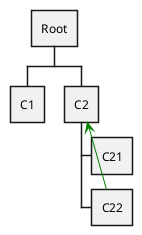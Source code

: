 {
  "sha1": "3pw95usaj3qmjshjsgvctl9zp9ea3ap",
  "insertion": {
    "when": "2025-10-01T18:22:56.767Z",
    "url": "https://github.com/plantuml/plantuml/issues/2363",
    "user": "The-Lum"
  }
}
@startwbs
* Root
** C1
**(c2) C2
*** C21
***(c22) C22

c22 -> c2 #green
@endwbs
